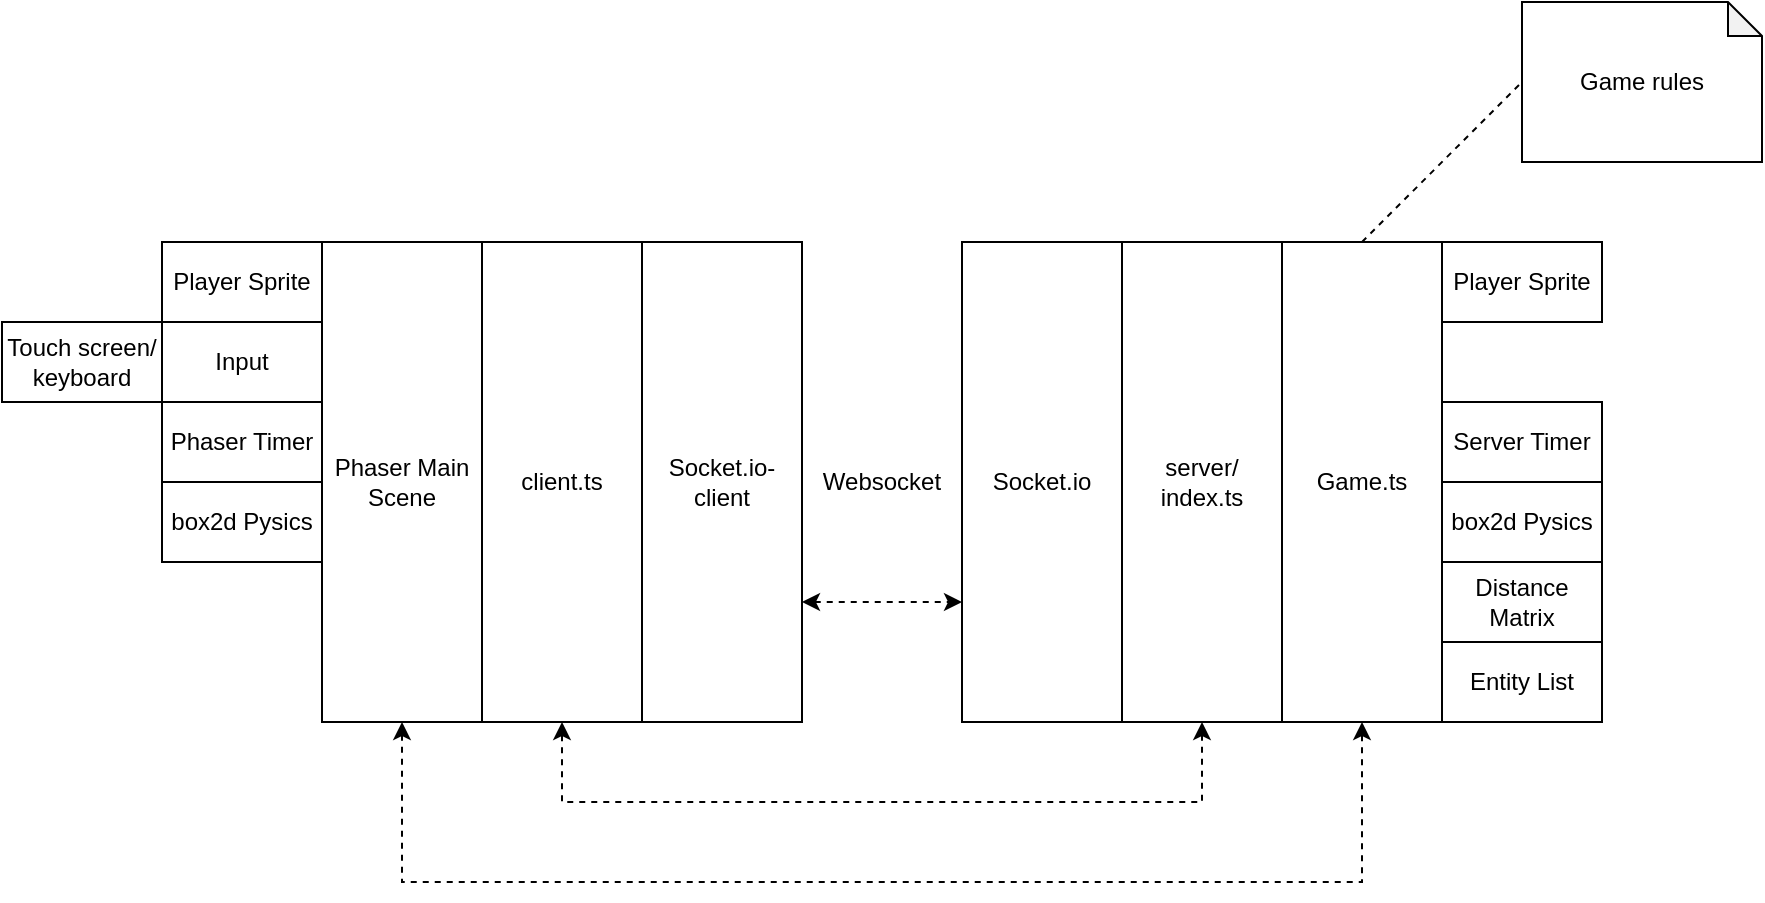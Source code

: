 <mxfile version="13.0.9" type="device"><diagram id="jKIVj9isYJdCpzC8LY9D" name="Page-1"><mxGraphModel dx="1038" dy="489" grid="1" gridSize="10" guides="1" tooltips="1" connect="1" arrows="1" fold="1" page="1" pageScale="1" pageWidth="1169" pageHeight="827" math="0" shadow="0"><root><mxCell id="0"/><mxCell id="1" parent="0"/><mxCell id="QU4cqdEaBf-ZBbSKpOGF-1" value="Websocket" style="rounded=0;whiteSpace=wrap;html=1;strokeColor=none;fillColor=none;" vertex="1" parent="1"><mxGeometry x="520" y="360" width="80" height="240.0" as="geometry"/></mxCell><mxCell id="QU4cqdEaBf-ZBbSKpOGF-42" style="edgeStyle=none;rounded=0;orthogonalLoop=1;jettySize=auto;html=1;exitX=0;exitY=0.75;exitDx=0;exitDy=0;entryX=0;entryY=0.75;entryDx=0;entryDy=0;dashed=1;startArrow=classic;startFill=1;strokeWidth=1;" edge="1" parent="1" source="QU4cqdEaBf-ZBbSKpOGF-1" target="QU4cqdEaBf-ZBbSKpOGF-3"><mxGeometry relative="1" as="geometry"/></mxCell><mxCell id="QU4cqdEaBf-ZBbSKpOGF-8" value="Touch screen/&lt;br&gt;keyboard" style="rounded=0;whiteSpace=wrap;html=1;" vertex="1" parent="1"><mxGeometry x="120" y="400" width="80" height="40" as="geometry"/></mxCell><mxCell id="QU4cqdEaBf-ZBbSKpOGF-10" value="Phaser Timer" style="rounded=0;whiteSpace=wrap;html=1;" vertex="1" parent="1"><mxGeometry x="200" y="440" width="80" height="40" as="geometry"/></mxCell><mxCell id="QU4cqdEaBf-ZBbSKpOGF-12" value="box2d Pysics" style="rounded=0;whiteSpace=wrap;html=1;" vertex="1" parent="1"><mxGeometry x="200" y="480" width="80" height="40" as="geometry"/></mxCell><mxCell id="QU4cqdEaBf-ZBbSKpOGF-17" value="Server Timer" style="rounded=0;whiteSpace=wrap;html=1;" vertex="1" parent="1"><mxGeometry x="840" y="440" width="80" height="40" as="geometry"/></mxCell><mxCell id="QU4cqdEaBf-ZBbSKpOGF-9" value="Game.ts" style="rounded=0;whiteSpace=wrap;html=1;" vertex="1" parent="1"><mxGeometry x="760" y="360" width="80" height="240" as="geometry"/></mxCell><mxCell id="QU4cqdEaBf-ZBbSKpOGF-20" style="edgeStyle=orthogonalEdgeStyle;rounded=0;orthogonalLoop=1;jettySize=auto;html=1;exitX=0.5;exitY=1;exitDx=0;exitDy=0;entryX=0.5;entryY=1;entryDx=0;entryDy=0;startArrow=classic;startFill=1;dashed=1;" edge="1" parent="1" source="QU4cqdEaBf-ZBbSKpOGF-5" target="QU4cqdEaBf-ZBbSKpOGF-9"><mxGeometry relative="1" as="geometry"><Array as="points"><mxPoint x="320" y="680"/><mxPoint x="800" y="680"/></Array></mxGeometry></mxCell><mxCell id="QU4cqdEaBf-ZBbSKpOGF-3" value="Socket.io" style="rounded=0;whiteSpace=wrap;html=1;" vertex="1" parent="1"><mxGeometry x="600" y="360" width="80" height="240.0" as="geometry"/></mxCell><mxCell id="QU4cqdEaBf-ZBbSKpOGF-14" value="server/&lt;br&gt;index.ts" style="rounded=0;whiteSpace=wrap;html=1;" vertex="1" parent="1"><mxGeometry x="680" y="360" width="80" height="240.0" as="geometry"/></mxCell><mxCell id="QU4cqdEaBf-ZBbSKpOGF-26" style="edgeStyle=orthogonalEdgeStyle;rounded=0;orthogonalLoop=1;jettySize=auto;html=1;entryX=0.5;entryY=1;entryDx=0;entryDy=0;dashed=1;startArrow=classic;startFill=1;strokeWidth=1;exitX=0.5;exitY=1;exitDx=0;exitDy=0;" edge="1" parent="1" source="QU4cqdEaBf-ZBbSKpOGF-14" target="QU4cqdEaBf-ZBbSKpOGF-13"><mxGeometry relative="1" as="geometry"><mxPoint x="600" y="692.727" as="sourcePoint"/><Array as="points"><mxPoint x="720" y="640"/><mxPoint x="400" y="640"/></Array></mxGeometry></mxCell><mxCell id="QU4cqdEaBf-ZBbSKpOGF-13" value="client.ts" style="rounded=0;whiteSpace=wrap;html=1;" vertex="1" parent="1"><mxGeometry x="360" y="360" width="80" height="240.0" as="geometry"/></mxCell><mxCell id="QU4cqdEaBf-ZBbSKpOGF-2" value="Socket.io-client" style="rounded=0;whiteSpace=wrap;html=1;" vertex="1" parent="1"><mxGeometry x="440" y="360" width="80" height="240.0" as="geometry"/></mxCell><mxCell id="QU4cqdEaBf-ZBbSKpOGF-5" value="Phaser Main Scene" style="rounded=0;whiteSpace=wrap;html=1;" vertex="1" parent="1"><mxGeometry x="280" y="360" width="80" height="240" as="geometry"/></mxCell><mxCell id="QU4cqdEaBf-ZBbSKpOGF-6" value="Player Sprite" style="rounded=0;whiteSpace=wrap;html=1;" vertex="1" parent="1"><mxGeometry x="200" y="360" width="80" height="40" as="geometry"/></mxCell><mxCell id="QU4cqdEaBf-ZBbSKpOGF-16" value="box2d Pysics" style="rounded=0;whiteSpace=wrap;html=1;" vertex="1" parent="1"><mxGeometry x="840" y="480" width="80" height="40" as="geometry"/></mxCell><mxCell id="QU4cqdEaBf-ZBbSKpOGF-25" value="Distance&lt;br&gt;Matrix" style="rounded=0;whiteSpace=wrap;html=1;" vertex="1" parent="1"><mxGeometry x="840" y="520" width="80" height="40" as="geometry"/></mxCell><mxCell id="QU4cqdEaBf-ZBbSKpOGF-15" value="Player Sprite" style="rounded=0;whiteSpace=wrap;html=1;" vertex="1" parent="1"><mxGeometry x="840" y="360" width="80" height="40" as="geometry"/></mxCell><mxCell id="QU4cqdEaBf-ZBbSKpOGF-37" value="Entity List" style="rounded=0;whiteSpace=wrap;html=1;" vertex="1" parent="1"><mxGeometry x="840" y="560" width="80" height="40" as="geometry"/></mxCell><mxCell id="QU4cqdEaBf-ZBbSKpOGF-38" value="Game rules" style="shape=note;whiteSpace=wrap;html=1;backgroundOutline=1;darkOpacity=0.05;size=17;" vertex="1" parent="1"><mxGeometry x="880" y="240" width="120" height="80" as="geometry"/></mxCell><mxCell id="QU4cqdEaBf-ZBbSKpOGF-40" value="" style="endArrow=none;dashed=1;html=1;strokeWidth=1;entryX=0;entryY=0.5;entryDx=0;entryDy=0;entryPerimeter=0;exitX=0.5;exitY=0;exitDx=0;exitDy=0;" edge="1" parent="1" source="QU4cqdEaBf-ZBbSKpOGF-9" target="QU4cqdEaBf-ZBbSKpOGF-38"><mxGeometry width="50" height="50" relative="1" as="geometry"><mxPoint x="750" y="310" as="sourcePoint"/><mxPoint x="800" y="260" as="targetPoint"/></mxGeometry></mxCell><mxCell id="QU4cqdEaBf-ZBbSKpOGF-7" value="Input" style="rounded=0;whiteSpace=wrap;html=1;" vertex="1" parent="1"><mxGeometry x="200" y="400" width="80" height="40" as="geometry"/></mxCell></root></mxGraphModel></diagram></mxfile>